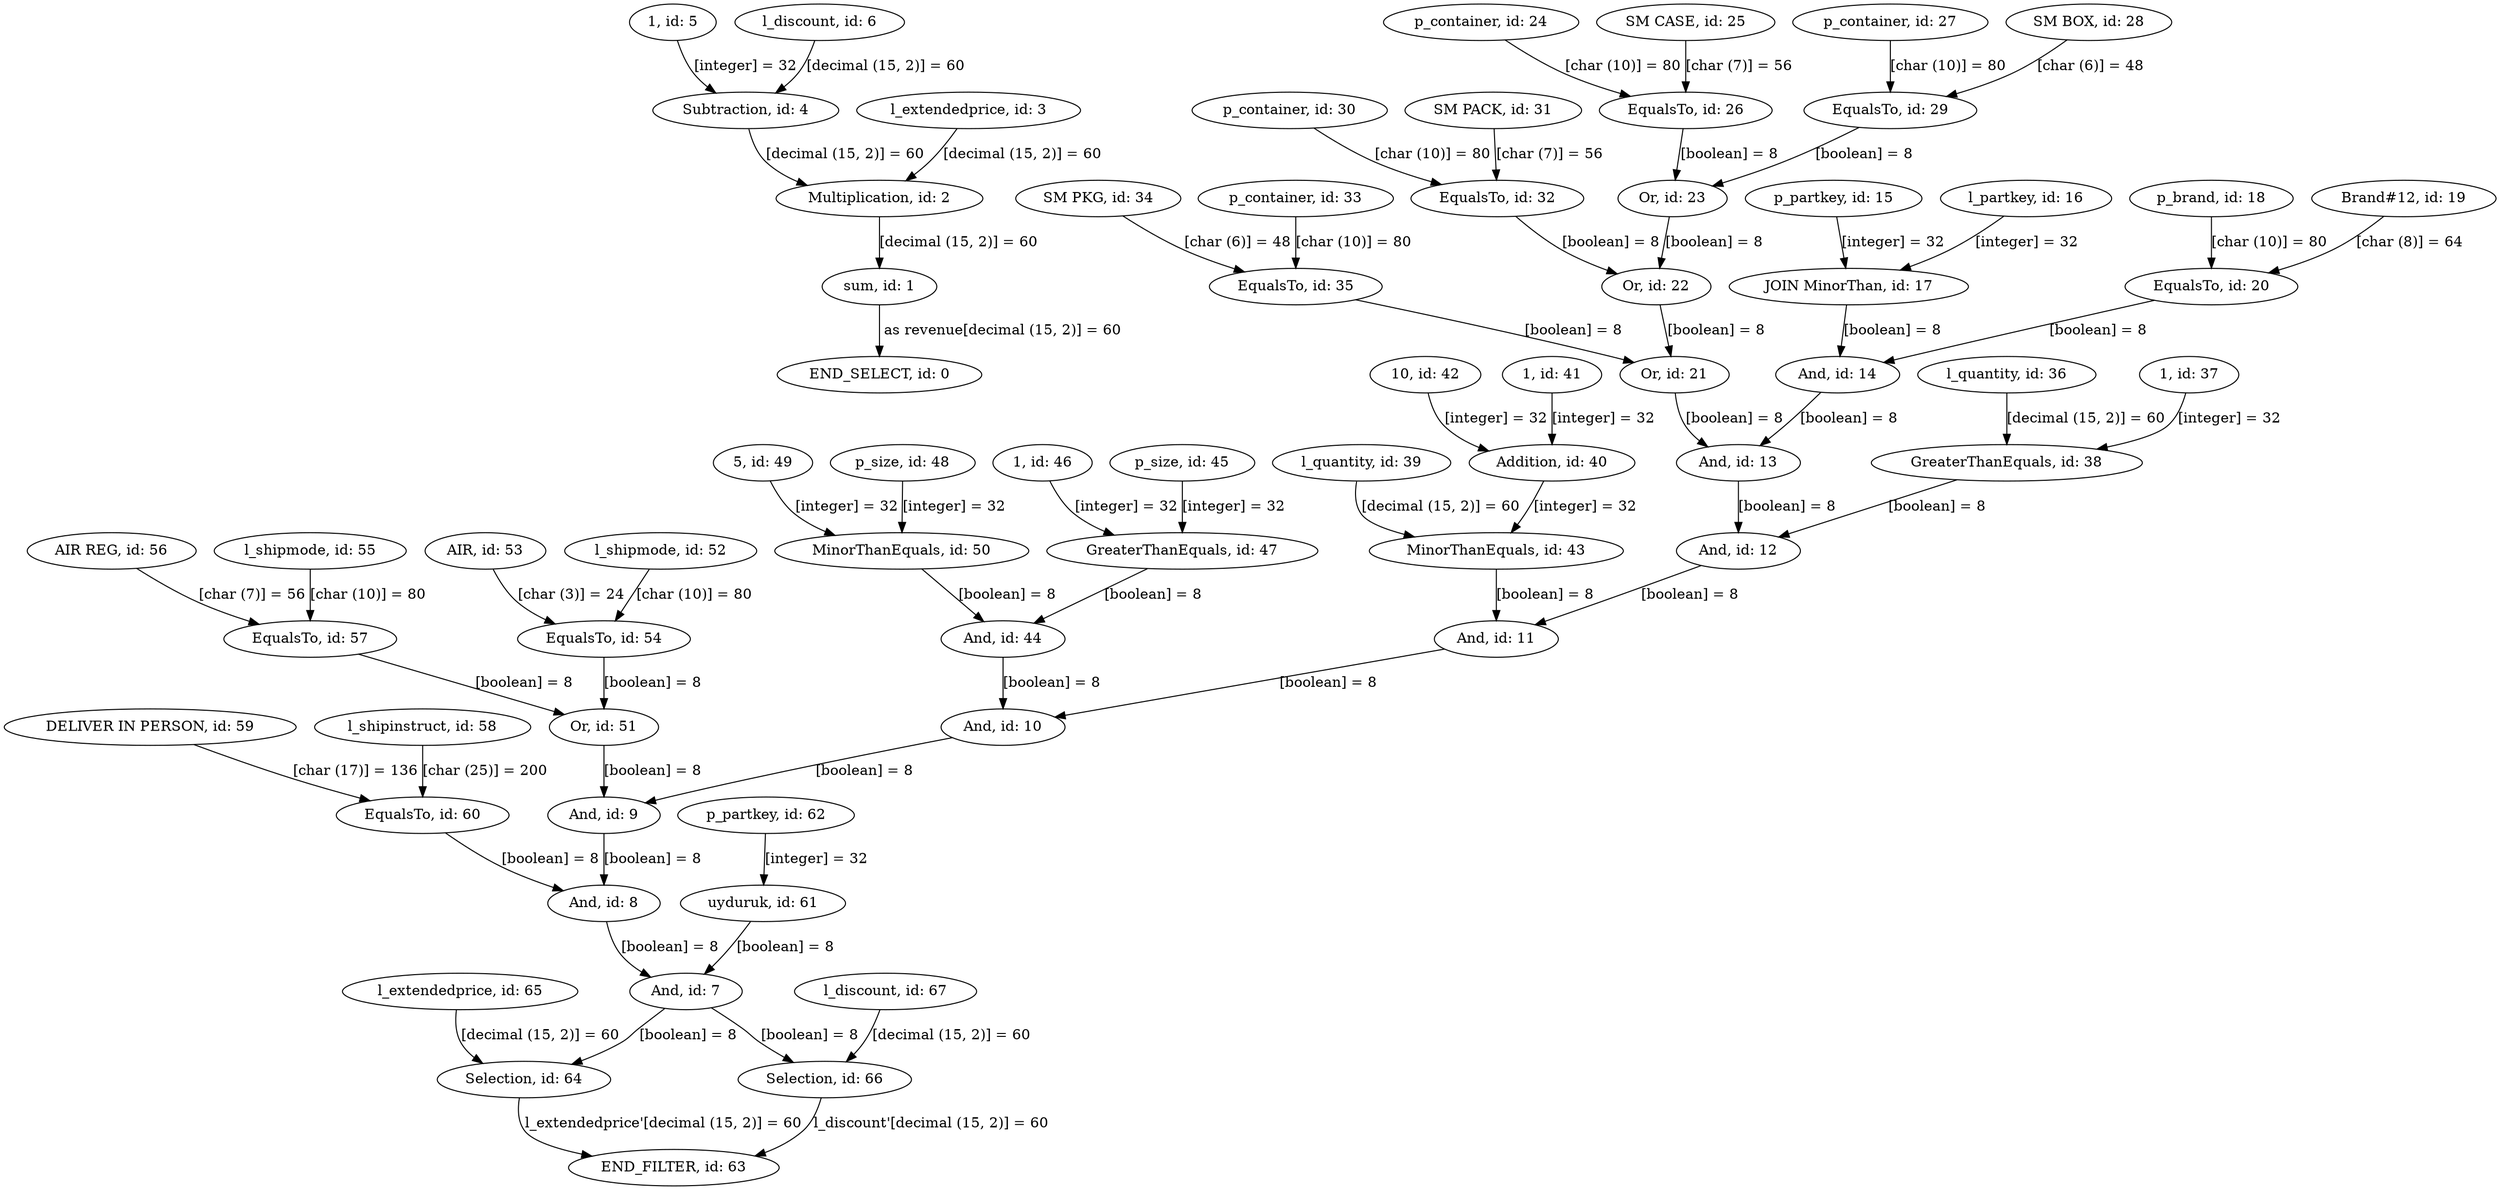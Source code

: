 digraph {
"1, id: 5" -> "Subtraction, id: 4"[label="[integer] = 32"]
"l_discount, id: 6" -> "Subtraction, id: 4"[label="[decimal (15, 2)] = 60"]
"l_extendedprice, id: 3" -> "Multiplication, id: 2"[label="[decimal (15, 2)] = 60"]
"Subtraction, id: 4" -> "Multiplication, id: 2"[label="[decimal (15, 2)] = 60"]
"Multiplication, id: 2" -> "sum, id: 1"[label="[decimal (15, 2)] = 60"]
"sum, id: 1" -> "END_SELECT, id: 0"[label=" as revenue[decimal (15, 2)] = 60"]
"p_partkey, id: 15" -> "JOIN MinorThan, id: 17"[label="[integer] = 32"]
"l_partkey, id: 16" -> "JOIN MinorThan, id: 17"[label="[integer] = 32"]
"p_brand, id: 18" -> "EqualsTo, id: 20"[label="[char (10)] = 80"]
"Brand#12, id: 19" -> "EqualsTo, id: 20"[label="[char (8)] = 64"]
"JOIN MinorThan, id: 17" -> "And, id: 14"[label="[boolean] = 8"]
"EqualsTo, id: 20" -> "And, id: 14"[label="[boolean] = 8"]
"p_container, id: 24" -> "EqualsTo, id: 26"[label="[char (10)] = 80"]
"SM CASE, id: 25" -> "EqualsTo, id: 26"[label="[char (7)] = 56"]
"p_container, id: 27" -> "EqualsTo, id: 29"[label="[char (10)] = 80"]
"SM BOX, id: 28" -> "EqualsTo, id: 29"[label="[char (6)] = 48"]
"EqualsTo, id: 26" -> "Or, id: 23"[label="[boolean] = 8"]
"EqualsTo, id: 29" -> "Or, id: 23"[label="[boolean] = 8"]
"p_container, id: 30" -> "EqualsTo, id: 32"[label="[char (10)] = 80"]
"SM PACK, id: 31" -> "EqualsTo, id: 32"[label="[char (7)] = 56"]
"Or, id: 23" -> "Or, id: 22"[label="[boolean] = 8"]
"EqualsTo, id: 32" -> "Or, id: 22"[label="[boolean] = 8"]
"p_container, id: 33" -> "EqualsTo, id: 35"[label="[char (10)] = 80"]
"SM PKG, id: 34" -> "EqualsTo, id: 35"[label="[char (6)] = 48"]
"Or, id: 22" -> "Or, id: 21"[label="[boolean] = 8"]
"EqualsTo, id: 35" -> "Or, id: 21"[label="[boolean] = 8"]
"And, id: 14" -> "And, id: 13"[label="[boolean] = 8"]
"Or, id: 21" -> "And, id: 13"[label="[boolean] = 8"]
"l_quantity, id: 36" -> "GreaterThanEquals, id: 38"[label="[decimal (15, 2)] = 60"]
"1, id: 37" -> "GreaterThanEquals, id: 38"[label="[integer] = 32"]
"And, id: 13" -> "And, id: 12"[label="[boolean] = 8"]
"GreaterThanEquals, id: 38" -> "And, id: 12"[label="[boolean] = 8"]
"1, id: 41" -> "Addition, id: 40"[label="[integer] = 32"]
"10, id: 42" -> "Addition, id: 40"[label="[integer] = 32"]
"l_quantity, id: 39" -> "MinorThanEquals, id: 43"[label="[decimal (15, 2)] = 60"]
"Addition, id: 40" -> "MinorThanEquals, id: 43"[label="[integer] = 32"]
"And, id: 12" -> "And, id: 11"[label="[boolean] = 8"]
"MinorThanEquals, id: 43" -> "And, id: 11"[label="[boolean] = 8"]
"p_size, id: 45" -> "GreaterThanEquals, id: 47"[label="[integer] = 32"]
"1, id: 46" -> "GreaterThanEquals, id: 47"[label="[integer] = 32"]
"p_size, id: 48" -> "MinorThanEquals, id: 50"[label="[integer] = 32"]
"5, id: 49" -> "MinorThanEquals, id: 50"[label="[integer] = 32"]
"GreaterThanEquals, id: 47" -> "And, id: 44"[label="[boolean] = 8"]
"MinorThanEquals, id: 50" -> "And, id: 44"[label="[boolean] = 8"]
"And, id: 11" -> "And, id: 10"[label="[boolean] = 8"]
"And, id: 44" -> "And, id: 10"[label="[boolean] = 8"]
"l_shipmode, id: 52" -> "EqualsTo, id: 54"[label="[char (10)] = 80"]
"AIR, id: 53" -> "EqualsTo, id: 54"[label="[char (3)] = 24"]
"l_shipmode, id: 55" -> "EqualsTo, id: 57"[label="[char (10)] = 80"]
"AIR REG, id: 56" -> "EqualsTo, id: 57"[label="[char (7)] = 56"]
"EqualsTo, id: 54" -> "Or, id: 51"[label="[boolean] = 8"]
"EqualsTo, id: 57" -> "Or, id: 51"[label="[boolean] = 8"]
"And, id: 10" -> "And, id: 9"[label="[boolean] = 8"]
"Or, id: 51" -> "And, id: 9"[label="[boolean] = 8"]
"l_shipinstruct, id: 58" -> "EqualsTo, id: 60"[label="[char (25)] = 200"]
"DELIVER IN PERSON, id: 59" -> "EqualsTo, id: 60"[label="[char (17)] = 136"]
"And, id: 9" -> "And, id: 8"[label="[boolean] = 8"]
"EqualsTo, id: 60" -> "And, id: 8"[label="[boolean] = 8"]
"p_partkey, id: 62" -> "uyduruk, id: 61"[label="[integer] = 32"]
"And, id: 8" -> "And, id: 7"[label="[boolean] = 8"]
"uyduruk, id: 61" -> "And, id: 7"[label="[boolean] = 8"]
"l_extendedprice, id: 65" -> "Selection, id: 64"[label="[decimal (15, 2)] = 60"]
"And, id: 7" -> "Selection, id: 64"[label="[boolean] = 8"]
"Selection, id: 64" -> "END_FILTER, id: 63"[label="l_extendedprice'[decimal (15, 2)] = 60"]
"l_discount, id: 67" -> "Selection, id: 66"[label="[decimal (15, 2)] = 60"]
"And, id: 7" -> "Selection, id: 66"[label="[boolean] = 8"]
"Selection, id: 66" -> "END_FILTER, id: 63"[label="l_discount'[decimal (15, 2)] = 60"]
}
